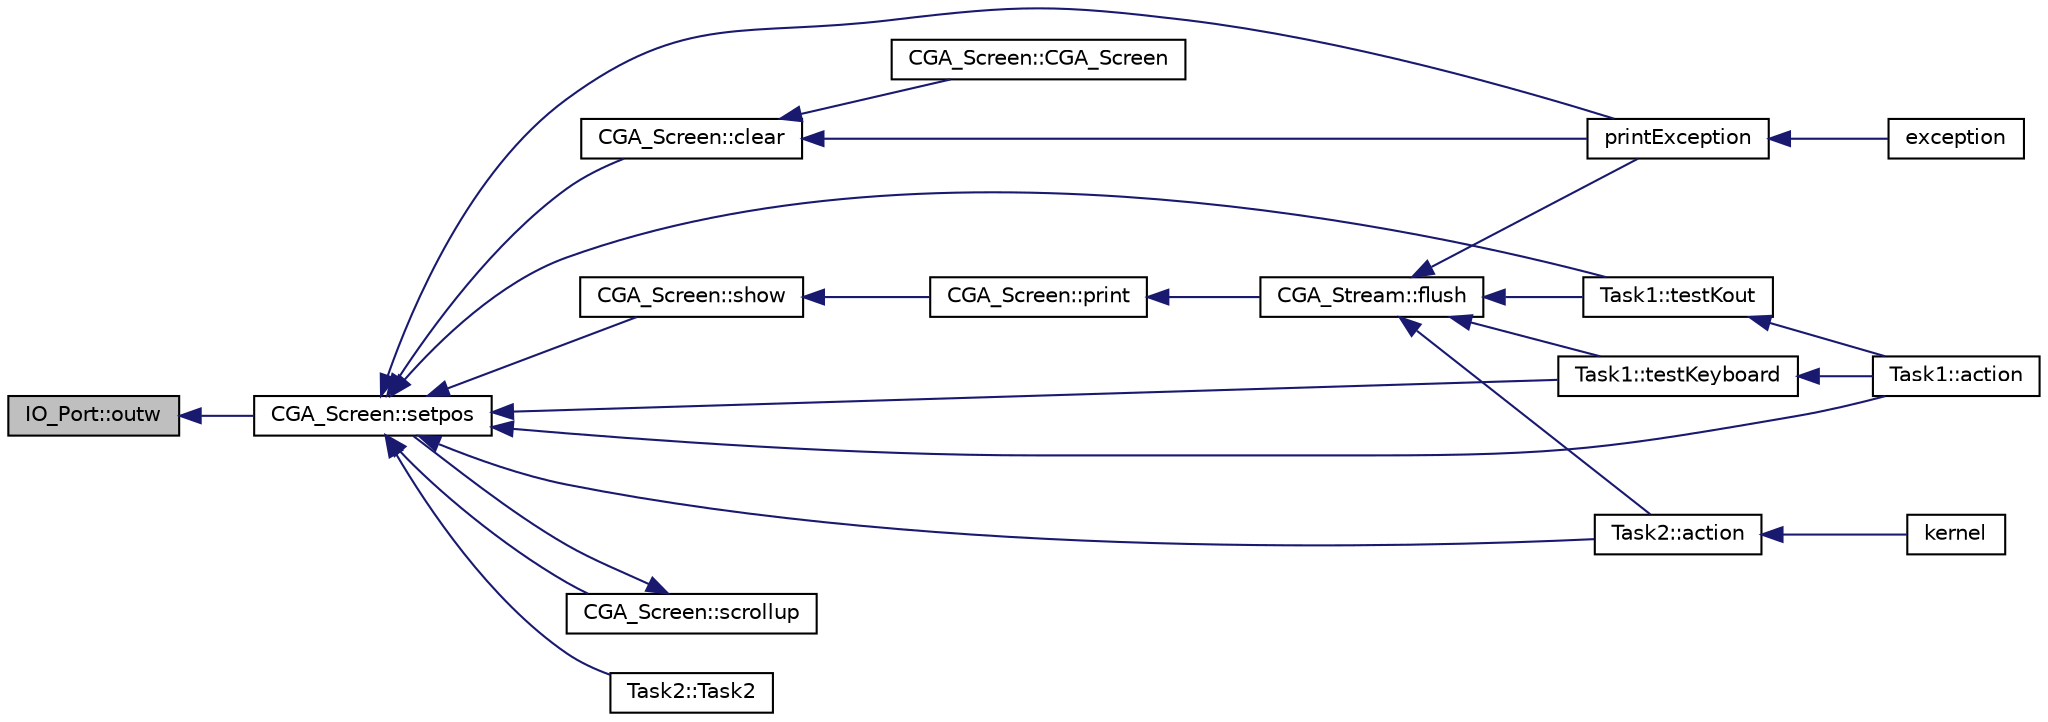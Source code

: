 digraph G
{
  bgcolor="transparent";
  edge [fontname="Helvetica",fontsize="10",labelfontname="Helvetica",labelfontsize="10"];
  node [fontname="Helvetica",fontsize="10",shape=record];
  rankdir="LR";
  Node1 [label="IO_Port::outw",height=0.2,width=0.4,color="black", fillcolor="grey75", style="filled" fontcolor="black"];
  Node1 -> Node2 [dir="back",color="midnightblue",fontsize="10",style="solid",fontname="Helvetica"];
  Node2 [label="CGA_Screen::setpos",height=0.2,width=0.4,color="black",URL="$classCGA__Screen.html#a346b7ccc05356f76e738a76a24510e33",tooltip="set the cursor position"];
  Node2 -> Node3 [dir="back",color="midnightblue",fontsize="10",style="solid",fontname="Helvetica"];
  Node3 [label="CGA_Screen::show",height=0.2,width=0.4,color="black",URL="$classCGA__Screen.html#aae28fe185b84e30ac13d14c9137de545",tooltip="print a character to a specific position"];
  Node3 -> Node4 [dir="back",color="midnightblue",fontsize="10",style="solid",fontname="Helvetica"];
  Node4 [label="CGA_Screen::print",height=0.2,width=0.4,color="black",URL="$classCGA__Screen.html#a6c295831093cab87c3944e39160965b9",tooltip="print a string to the current position"];
  Node4 -> Node5 [dir="back",color="midnightblue",fontsize="10",style="solid",fontname="Helvetica"];
  Node5 [label="CGA_Stream::flush",height=0.2,width=0.4,color="black",URL="$classCGA__Stream.html#a73572f5377a28f09ee9dc3af7b5a65b9",tooltip="flush the content of the internal buffer"];
  Node5 -> Node6 [dir="back",color="midnightblue",fontsize="10",style="solid",fontname="Helvetica"];
  Node6 [label="printException",height=0.2,width=0.4,color="black",URL="$exceptions_8cc.html#aa9be12416ab5fcc6ced0ea49ff7825de"];
  Node6 -> Node7 [dir="back",color="midnightblue",fontsize="10",style="solid",fontname="Helvetica"];
  Node7 [label="exception",height=0.2,width=0.4,color="black",URL="$exceptions_8cc.html#a17ac45e3213989a19bb1472093ca30e6",tooltip="Entry point for exceptions."];
  Node5 -> Node8 [dir="back",color="midnightblue",fontsize="10",style="solid",fontname="Helvetica"];
  Node8 [label="Task1::testKout",height=0.2,width=0.4,color="black",URL="$classTask1.html#a48ca608ac9cdc03ab6614a4f61e2448e",tooltip="test the functionality of the Kout object"];
  Node8 -> Node9 [dir="back",color="midnightblue",fontsize="10",style="solid",fontname="Helvetica"];
  Node9 [label="Task1::action",height=0.2,width=0.4,color="black",URL="$classTask1.html#a0d4029a13591e70af436c0ead066ea5c",tooltip="parse and print multiboot information"];
  Node5 -> Node10 [dir="back",color="midnightblue",fontsize="10",style="solid",fontname="Helvetica"];
  Node10 [label="Task1::testKeyboard",height=0.2,width=0.4,color="black",URL="$classTask1.html#a587ce3fad20f9ec4ec88beefd08db49e",tooltip="test the functionality of the Keyboard_Controller object"];
  Node10 -> Node9 [dir="back",color="midnightblue",fontsize="10",style="solid",fontname="Helvetica"];
  Node5 -> Node11 [dir="back",color="midnightblue",fontsize="10",style="solid",fontname="Helvetica"];
  Node11 [label="Task2::action",height=0.2,width=0.4,color="black",URL="$classTask2.html#aa5de17846032b02d6d0819cdc78b1b3e",tooltip="prints the line"];
  Node11 -> Node12 [dir="back",color="midnightblue",fontsize="10",style="solid",fontname="Helvetica"];
  Node12 [label="kernel",height=0.2,width=0.4,color="black",URL="$main_8cc.html#a796315624c9bcf31fd673cb62e4b9819",tooltip="kernel entry point"];
  Node2 -> Node13 [dir="back",color="midnightblue",fontsize="10",style="solid",fontname="Helvetica"];
  Node13 [label="CGA_Screen::scrollup",height=0.2,width=0.4,color="black",URL="$classCGA__Screen.html#a3808a301813e3e1b6368ab75a94ea652",tooltip="scroll the display one line upwards"];
  Node13 -> Node2 [dir="back",color="midnightblue",fontsize="10",style="solid",fontname="Helvetica"];
  Node2 -> Node14 [dir="back",color="midnightblue",fontsize="10",style="solid",fontname="Helvetica"];
  Node14 [label="CGA_Screen::clear",height=0.2,width=0.4,color="black",URL="$classCGA__Screen.html#a622bc3a2822e3006579167343d639353",tooltip="clear the screen"];
  Node14 -> Node15 [dir="back",color="midnightblue",fontsize="10",style="solid",fontname="Helvetica"];
  Node15 [label="CGA_Screen::CGA_Screen",height=0.2,width=0.4,color="black",URL="$classCGA__Screen.html#a4415c1855a6afdc5cd3116e5fa054252",tooltip="Constructor."];
  Node14 -> Node6 [dir="back",color="midnightblue",fontsize="10",style="solid",fontname="Helvetica"];
  Node2 -> Node6 [dir="back",color="midnightblue",fontsize="10",style="solid",fontname="Helvetica"];
  Node2 -> Node8 [dir="back",color="midnightblue",fontsize="10",style="solid",fontname="Helvetica"];
  Node2 -> Node10 [dir="back",color="midnightblue",fontsize="10",style="solid",fontname="Helvetica"];
  Node2 -> Node9 [dir="back",color="midnightblue",fontsize="10",style="solid",fontname="Helvetica"];
  Node2 -> Node16 [dir="back",color="midnightblue",fontsize="10",style="solid",fontname="Helvetica"];
  Node16 [label="Task2::Task2",height=0.2,width=0.4,color="black",URL="$classTask2.html#a4adb42b6119375dfec56808c158dd7dc",tooltip="Default constructor."];
  Node2 -> Node11 [dir="back",color="midnightblue",fontsize="10",style="solid",fontname="Helvetica"];
}
